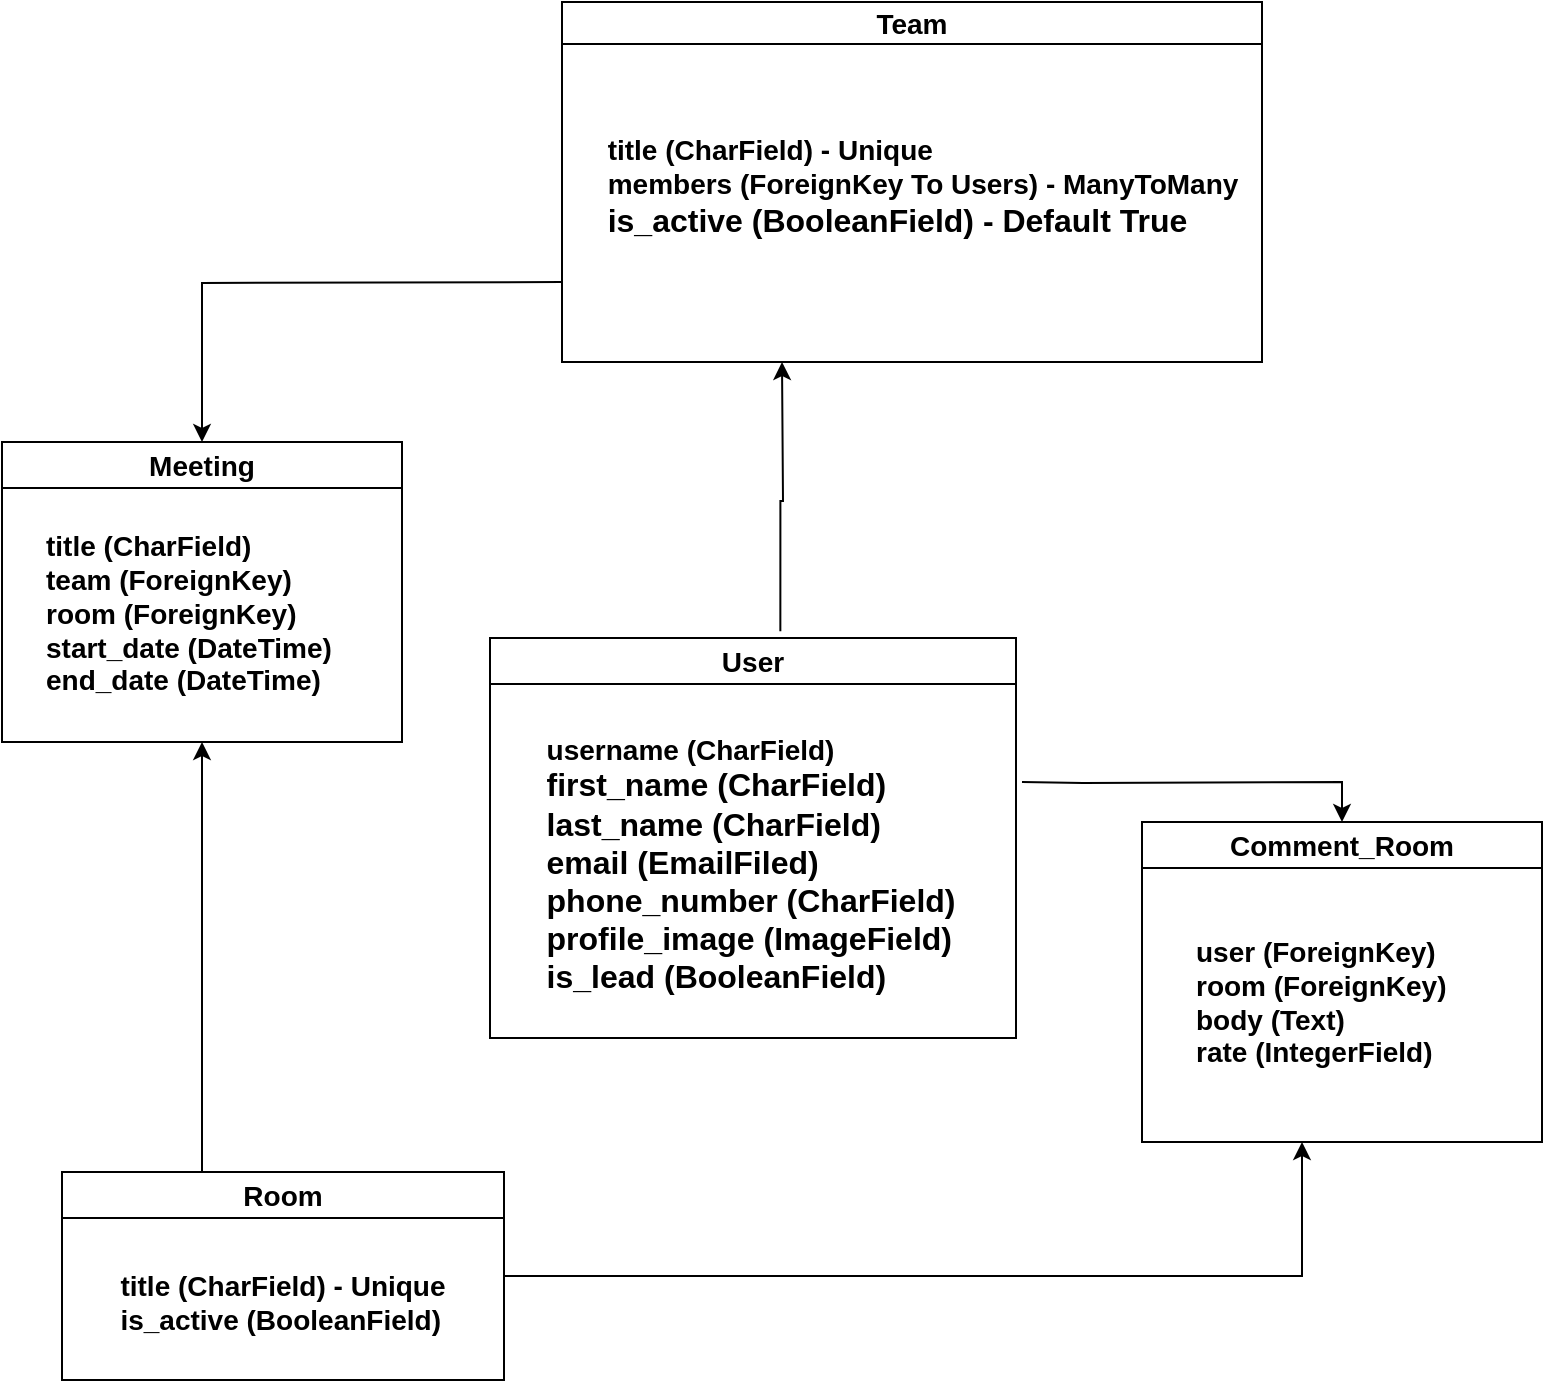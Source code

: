 <mxfile version="20.5.3" type="embed"><diagram id="bNTuJupyvo7PjEfWWXZ7" name="Page-1"><mxGraphModel dx="1478" dy="714" grid="1" gridSize="10" guides="1" tooltips="1" connect="1" arrows="1" fold="1" page="1" pageScale="1" pageWidth="850" pageHeight="1100" math="0" shadow="0"><root><mxCell id="0"/><mxCell id="1" parent="0"/><mxCell id="2" style="edgeStyle=orthogonalEdgeStyle;rounded=0;orthogonalLoop=1;jettySize=auto;html=1;entryX=0.5;entryY=0;entryDx=0;entryDy=0;" parent="1" target="15" edge="1"><mxGeometry relative="1" as="geometry"><mxPoint x="-320" y="450" as="sourcePoint"/></mxGeometry></mxCell><mxCell id="3" value="&lt;font style=&quot;font-size: 14px;&quot;&gt;User&lt;/font&gt;" style="swimlane;whiteSpace=wrap;html=1;startSize=23;" parent="1" vertex="1"><mxGeometry x="-586" y="378" width="263" height="200" as="geometry"/></mxCell><mxCell id="4" value="&lt;div style=&quot;text-align: left;&quot;&gt;&lt;/div&gt;&lt;b style=&quot;border-color: var(--border-color);&quot;&gt;&lt;div style=&quot;text-align: left;&quot;&gt;&lt;b style=&quot;background-color: initial; border-color: var(--border-color);&quot;&gt;&lt;font style=&quot;font-size: 14px;&quot;&gt;&lt;b style=&quot;border-color: var(--border-color);&quot;&gt;username&amp;nbsp;&lt;/b&gt;(CharField)&lt;/font&gt;&lt;/b&gt;&lt;/div&gt;&lt;/b&gt;&lt;div style=&quot;&quot;&gt;&lt;/div&gt;&lt;b style=&quot;border-color: var(--border-color);&quot;&gt;&lt;div style=&quot;text-align: left;&quot;&gt;&lt;b style=&quot;background-color: initial; border-color: var(--border-color);&quot;&gt;&lt;font size=&quot;3&quot;&gt;&lt;b style=&quot;border-color: var(--border-color);&quot;&gt;first_name&lt;/b&gt;&amp;nbsp;(CharField)&lt;/font&gt;&lt;/b&gt;&lt;/div&gt;&lt;/b&gt;&lt;div style=&quot;text-align: left;&quot;&gt;&lt;span style=&quot;background-color: initial;&quot;&gt;&lt;font size=&quot;3&quot;&gt;&lt;b&gt;last_name (CharField)&lt;/b&gt;&lt;/font&gt;&lt;/span&gt;&lt;/div&gt;&lt;div style=&quot;text-align: left;&quot;&gt;&lt;span style=&quot;background-color: initial;&quot;&gt;&lt;font size=&quot;3&quot;&gt;&lt;b&gt;email (EmailFiled)&lt;/b&gt;&lt;/font&gt;&lt;/span&gt;&lt;/div&gt;&lt;div style=&quot;text-align: left;&quot;&gt;&lt;span style=&quot;background-color: initial;&quot;&gt;&lt;font size=&quot;3&quot;&gt;&lt;b&gt;phone_number (CharField)&lt;/b&gt;&lt;/font&gt;&lt;/span&gt;&lt;/div&gt;&lt;div style=&quot;text-align: left;&quot;&gt;&lt;span style=&quot;background-color: initial;&quot;&gt;&lt;font size=&quot;3&quot;&gt;&lt;b&gt;profile_image (ImageField)&lt;/b&gt;&lt;/font&gt;&lt;/span&gt;&lt;/div&gt;&lt;div style=&quot;text-align: left;&quot;&gt;&lt;font size=&quot;3&quot;&gt;&lt;b&gt;is_lead (BooleanField)&lt;/b&gt;&lt;/font&gt;&lt;/div&gt;" style="text;html=1;align=center;verticalAlign=middle;resizable=0;points=[];autosize=1;strokeColor=none;fillColor=none;" parent="3" vertex="1"><mxGeometry x="15" y="38" width="230" height="150" as="geometry"/></mxCell><mxCell id="5" style="edgeStyle=orthogonalEdgeStyle;rounded=0;orthogonalLoop=1;jettySize=auto;html=1;entryX=0.5;entryY=0;entryDx=0;entryDy=0;" parent="1" target="9" edge="1"><mxGeometry relative="1" as="geometry"><mxPoint x="-550" y="200" as="sourcePoint"/></mxGeometry></mxCell><mxCell id="6" value="&lt;font style=&quot;font-size: 14px;&quot;&gt;Team&lt;/font&gt;" style="swimlane;whiteSpace=wrap;html=1;startSize=21;" parent="1" vertex="1"><mxGeometry x="-550" y="60" width="350" height="180" as="geometry"/></mxCell><mxCell id="7" value="&lt;div style=&quot;text-align: left;&quot;&gt;&lt;/div&gt;&lt;b style=&quot;border-color: var(--border-color);&quot;&gt;&lt;div style=&quot;text-align: left;&quot;&gt;&lt;b style=&quot;background-color: initial; border-color: var(--border-color);&quot;&gt;&lt;font style=&quot;font-size: 14px;&quot;&gt;&lt;b style=&quot;border-color: var(--border-color);&quot;&gt;title&amp;nbsp;&lt;/b&gt;(&lt;b style=&quot;font-size: 12px; background-color: initial; border-color: var(--border-color);&quot;&gt;&lt;font style=&quot;font-size: 14px;&quot;&gt;CharField&lt;/font&gt;&lt;/b&gt;) - Unique&lt;/font&gt;&lt;/b&gt;&lt;/div&gt;&lt;div style=&quot;text-align: left;&quot;&gt;&lt;b style=&quot;background-color: initial; border-color: var(--border-color);&quot;&gt;&lt;font style=&quot;font-size: 14px;&quot;&gt;&lt;b style=&quot;font-size: 12px; background-color: initial; border-color: var(--border-color);&quot;&gt;&lt;font style=&quot;font-size: 14px;&quot;&gt;&lt;b style=&quot;border-color: var(--border-color);&quot;&gt;members&amp;nbsp;&lt;/b&gt;(ForeignKey To Users) - ManyToMany&lt;/font&gt;&lt;/b&gt;&lt;br&gt;&lt;/font&gt;&lt;/b&gt;&lt;/div&gt;&lt;/b&gt;&lt;div style=&quot;&quot;&gt;&lt;/div&gt;&lt;b style=&quot;border-color: var(--border-color);&quot;&gt;&lt;div style=&quot;text-align: left;&quot;&gt;&lt;font size=&quot;3&quot;&gt;is_active (BooleanField&lt;/font&gt;&lt;span style=&quot;font-size: medium; background-color: initial;&quot;&gt;) - Default True&lt;/span&gt;&lt;/div&gt;&lt;/b&gt;" style="text;html=1;align=center;verticalAlign=middle;resizable=0;points=[];autosize=1;strokeColor=none;fillColor=none;" parent="6" vertex="1"><mxGeometry x="10" y="57" width="340" height="70" as="geometry"/></mxCell><mxCell id="8" style="edgeStyle=orthogonalEdgeStyle;rounded=0;orthogonalLoop=1;jettySize=auto;html=1;exitX=0.552;exitY=-0.017;exitDx=0;exitDy=0;exitPerimeter=0;" parent="1" source="3" edge="1"><mxGeometry relative="1" as="geometry"><mxPoint x="-440" y="240" as="targetPoint"/><mxPoint x="-440" y="370" as="sourcePoint"/></mxGeometry></mxCell><mxCell id="9" value="&lt;font style=&quot;font-size: 14px;&quot;&gt;Meeting&lt;/font&gt;" style="swimlane;whiteSpace=wrap;html=1;" parent="1" vertex="1"><mxGeometry x="-830" y="280" width="200" height="150" as="geometry"/></mxCell><mxCell id="10" value="&lt;b&gt;&lt;font style=&quot;font-size: 14px;&quot;&gt;title (&lt;/font&gt;&lt;/b&gt;&lt;b style=&quot;background-color: initial; border-color: var(--border-color);&quot;&gt;&lt;font style=&quot;font-size: 14px;&quot;&gt;CharField&lt;/font&gt;&lt;/b&gt;&lt;b&gt;&lt;font style=&quot;font-size: 14px;&quot;&gt;)&lt;/font&gt;&lt;/b&gt;&lt;b&gt;&lt;font style=&quot;font-size: 14px;&quot;&gt;&lt;br&gt;team (ForeignKey)&lt;br&gt;room (ForeignKey)&lt;br&gt;start_date (DateTime)&lt;br&gt;end_date (DateTime)&lt;br&gt;&lt;br&gt;&lt;/font&gt;&lt;/b&gt;" style="text;html=1;align=left;verticalAlign=middle;resizable=0;points=[];autosize=1;strokeColor=none;fillColor=none;" parent="9" vertex="1"><mxGeometry x="19.5" y="37" width="161" height="113" as="geometry"/></mxCell><mxCell id="11" style="edgeStyle=orthogonalEdgeStyle;rounded=0;orthogonalLoop=1;jettySize=auto;html=1;exitX=1;exitY=0.5;exitDx=0;exitDy=0;" parent="1" source="13" edge="1"><mxGeometry relative="1" as="geometry"><mxPoint x="-180" y="630" as="targetPoint"/><Array as="points"><mxPoint x="-180" y="697"/></Array></mxGeometry></mxCell><mxCell id="12" style="edgeStyle=orthogonalEdgeStyle;rounded=0;orthogonalLoop=1;jettySize=auto;html=1;exitX=0.5;exitY=0;exitDx=0;exitDy=0;entryX=0.5;entryY=1;entryDx=0;entryDy=0;" parent="1" source="13" target="9" edge="1"><mxGeometry relative="1" as="geometry"><Array as="points"><mxPoint x="-730" y="645"/></Array></mxGeometry></mxCell><mxCell id="13" value="&lt;font style=&quot;font-size: 14px;&quot;&gt;Room&lt;/font&gt;" style="swimlane;whiteSpace=wrap;html=1;" parent="1" vertex="1"><mxGeometry x="-800" y="645" width="221" height="104" as="geometry"/></mxCell><mxCell id="14" value="&lt;div style=&quot;text-align: left;&quot;&gt;&lt;b style=&quot;font-size: 14px; background-color: initial;&quot;&gt;title (CharField) - Unique&lt;/b&gt;&lt;/div&gt;&lt;div style=&quot;text-align: left;&quot;&gt;&lt;b style=&quot;font-size: 14px; background-color: initial;&quot;&gt;is_active (BooleanField)&lt;/b&gt;&lt;br&gt;&lt;/div&gt;" style="text;html=1;align=center;verticalAlign=middle;resizable=0;points=[];autosize=1;strokeColor=none;fillColor=none;" parent="13" vertex="1"><mxGeometry x="19" y="42" width="181" height="46" as="geometry"/></mxCell><mxCell id="15" value="&lt;font style=&quot;font-size: 14px;&quot;&gt;Comment_Room&lt;/font&gt;" style="swimlane;whiteSpace=wrap;html=1;" parent="1" vertex="1"><mxGeometry x="-260" y="470" width="200" height="160" as="geometry"/></mxCell><mxCell id="16" value="&lt;font style=&quot;font-size: 14px;&quot;&gt;&lt;b&gt;user (ForeignKey)&lt;br&gt;&lt;/b&gt;&lt;b style=&quot;border-color: var(--border-color);&quot;&gt;room (ForeignKey)&lt;br&gt;&lt;/b&gt;&lt;b&gt;body (Text)&lt;br&gt;rate (IntegerField)&lt;br&gt;&lt;/b&gt;&lt;/font&gt;" style="text;html=1;align=left;verticalAlign=middle;resizable=0;points=[];autosize=1;strokeColor=none;fillColor=none;" parent="15" vertex="1"><mxGeometry x="25" y="50" width="150" height="80" as="geometry"/></mxCell></root></mxGraphModel></diagram></mxfile>